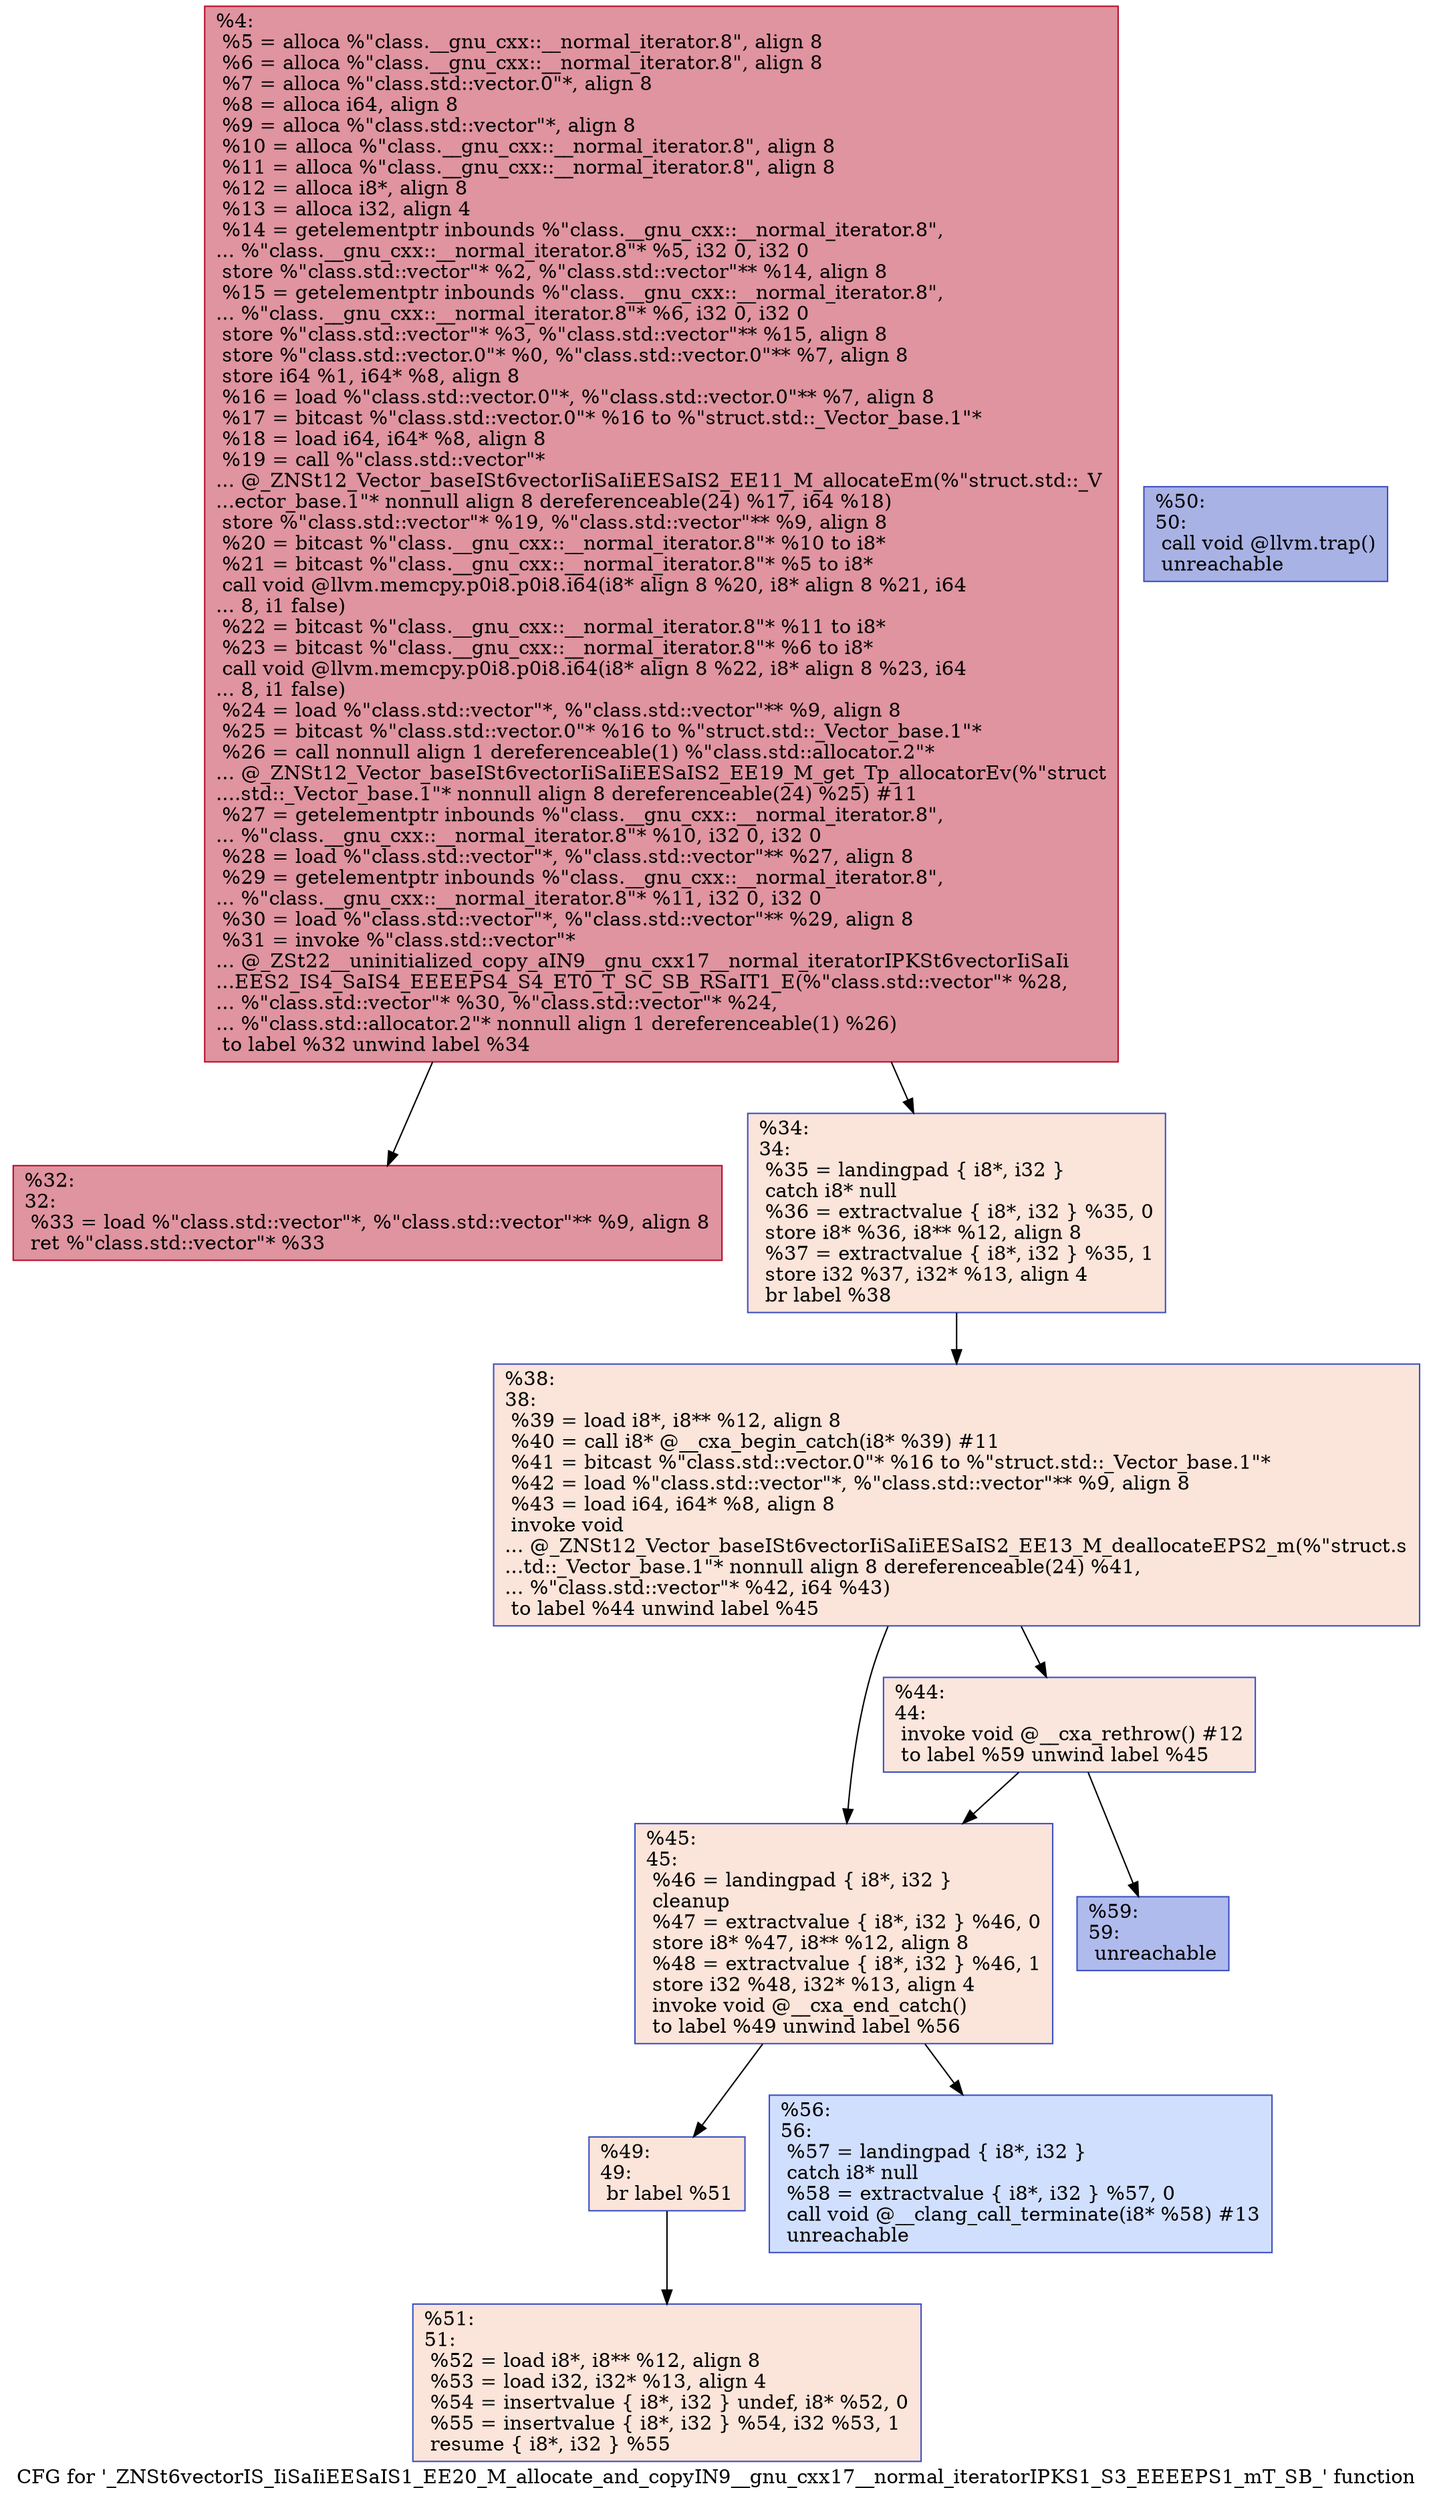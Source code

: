 digraph "CFG for '_ZNSt6vectorIS_IiSaIiEESaIS1_EE20_M_allocate_and_copyIN9__gnu_cxx17__normal_iteratorIPKS1_S3_EEEEPS1_mT_SB_' function" {
	label="CFG for '_ZNSt6vectorIS_IiSaIiEESaIS1_EE20_M_allocate_and_copyIN9__gnu_cxx17__normal_iteratorIPKS1_S3_EEEEPS1_mT_SB_' function";

	Node0x559aeab33280 [shape=record,color="#b70d28ff", style=filled, fillcolor="#b70d2870",label="{%4:\l  %5 = alloca %\"class.__gnu_cxx::__normal_iterator.8\", align 8\l  %6 = alloca %\"class.__gnu_cxx::__normal_iterator.8\", align 8\l  %7 = alloca %\"class.std::vector.0\"*, align 8\l  %8 = alloca i64, align 8\l  %9 = alloca %\"class.std::vector\"*, align 8\l  %10 = alloca %\"class.__gnu_cxx::__normal_iterator.8\", align 8\l  %11 = alloca %\"class.__gnu_cxx::__normal_iterator.8\", align 8\l  %12 = alloca i8*, align 8\l  %13 = alloca i32, align 4\l  %14 = getelementptr inbounds %\"class.__gnu_cxx::__normal_iterator.8\",\l... %\"class.__gnu_cxx::__normal_iterator.8\"* %5, i32 0, i32 0\l  store %\"class.std::vector\"* %2, %\"class.std::vector\"** %14, align 8\l  %15 = getelementptr inbounds %\"class.__gnu_cxx::__normal_iterator.8\",\l... %\"class.__gnu_cxx::__normal_iterator.8\"* %6, i32 0, i32 0\l  store %\"class.std::vector\"* %3, %\"class.std::vector\"** %15, align 8\l  store %\"class.std::vector.0\"* %0, %\"class.std::vector.0\"** %7, align 8\l  store i64 %1, i64* %8, align 8\l  %16 = load %\"class.std::vector.0\"*, %\"class.std::vector.0\"** %7, align 8\l  %17 = bitcast %\"class.std::vector.0\"* %16 to %\"struct.std::_Vector_base.1\"*\l  %18 = load i64, i64* %8, align 8\l  %19 = call %\"class.std::vector\"*\l... @_ZNSt12_Vector_baseISt6vectorIiSaIiEESaIS2_EE11_M_allocateEm(%\"struct.std::_V\l...ector_base.1\"* nonnull align 8 dereferenceable(24) %17, i64 %18)\l  store %\"class.std::vector\"* %19, %\"class.std::vector\"** %9, align 8\l  %20 = bitcast %\"class.__gnu_cxx::__normal_iterator.8\"* %10 to i8*\l  %21 = bitcast %\"class.__gnu_cxx::__normal_iterator.8\"* %5 to i8*\l  call void @llvm.memcpy.p0i8.p0i8.i64(i8* align 8 %20, i8* align 8 %21, i64\l... 8, i1 false)\l  %22 = bitcast %\"class.__gnu_cxx::__normal_iterator.8\"* %11 to i8*\l  %23 = bitcast %\"class.__gnu_cxx::__normal_iterator.8\"* %6 to i8*\l  call void @llvm.memcpy.p0i8.p0i8.i64(i8* align 8 %22, i8* align 8 %23, i64\l... 8, i1 false)\l  %24 = load %\"class.std::vector\"*, %\"class.std::vector\"** %9, align 8\l  %25 = bitcast %\"class.std::vector.0\"* %16 to %\"struct.std::_Vector_base.1\"*\l  %26 = call nonnull align 1 dereferenceable(1) %\"class.std::allocator.2\"*\l... @_ZNSt12_Vector_baseISt6vectorIiSaIiEESaIS2_EE19_M_get_Tp_allocatorEv(%\"struct\l....std::_Vector_base.1\"* nonnull align 8 dereferenceable(24) %25) #11\l  %27 = getelementptr inbounds %\"class.__gnu_cxx::__normal_iterator.8\",\l... %\"class.__gnu_cxx::__normal_iterator.8\"* %10, i32 0, i32 0\l  %28 = load %\"class.std::vector\"*, %\"class.std::vector\"** %27, align 8\l  %29 = getelementptr inbounds %\"class.__gnu_cxx::__normal_iterator.8\",\l... %\"class.__gnu_cxx::__normal_iterator.8\"* %11, i32 0, i32 0\l  %30 = load %\"class.std::vector\"*, %\"class.std::vector\"** %29, align 8\l  %31 = invoke %\"class.std::vector\"*\l... @_ZSt22__uninitialized_copy_aIN9__gnu_cxx17__normal_iteratorIPKSt6vectorIiSaIi\l...EES2_IS4_SaIS4_EEEEPS4_S4_ET0_T_SC_SB_RSaIT1_E(%\"class.std::vector\"* %28,\l... %\"class.std::vector\"* %30, %\"class.std::vector\"* %24,\l... %\"class.std::allocator.2\"* nonnull align 1 dereferenceable(1) %26)\l          to label %32 unwind label %34\l}"];
	Node0x559aeab33280 -> Node0x559aeab34220;
	Node0x559aeab33280 -> Node0x559aeab34650;
	Node0x559aeab34220 [shape=record,color="#b70d28ff", style=filled, fillcolor="#b70d2870",label="{%32:\l32:                                               \l  %33 = load %\"class.std::vector\"*, %\"class.std::vector\"** %9, align 8\l  ret %\"class.std::vector\"* %33\l}"];
	Node0x559aeab34650 [shape=record,color="#3d50c3ff", style=filled, fillcolor="#f5c1a970",label="{%34:\l34:                                               \l  %35 = landingpad \{ i8*, i32 \}\l          catch i8* null\l  %36 = extractvalue \{ i8*, i32 \} %35, 0\l  store i8* %36, i8** %12, align 8\l  %37 = extractvalue \{ i8*, i32 \} %35, 1\l  store i32 %37, i32* %13, align 4\l  br label %38\l}"];
	Node0x559aeab34650 -> Node0x559aeab34ca0;
	Node0x559aeab34ca0 [shape=record,color="#3d50c3ff", style=filled, fillcolor="#f5c1a970",label="{%38:\l38:                                               \l  %39 = load i8*, i8** %12, align 8\l  %40 = call i8* @__cxa_begin_catch(i8* %39) #11\l  %41 = bitcast %\"class.std::vector.0\"* %16 to %\"struct.std::_Vector_base.1\"*\l  %42 = load %\"class.std::vector\"*, %\"class.std::vector\"** %9, align 8\l  %43 = load i64, i64* %8, align 8\l  invoke void\l... @_ZNSt12_Vector_baseISt6vectorIiSaIiEESaIS2_EE13_M_deallocateEPS2_m(%\"struct.s\l...td::_Vector_base.1\"* nonnull align 8 dereferenceable(24) %41,\l... %\"class.std::vector\"* %42, i64 %43)\l          to label %44 unwind label %45\l}"];
	Node0x559aeab34ca0 -> Node0x559aeab35090;
	Node0x559aeab34ca0 -> Node0x559aeab350e0;
	Node0x559aeab35090 [shape=record,color="#3d50c3ff", style=filled, fillcolor="#f3c7b170",label="{%44:\l44:                                               \l  invoke void @__cxa_rethrow() #12\l          to label %59 unwind label %45\l}"];
	Node0x559aeab35090 -> Node0x559aeab35040;
	Node0x559aeab35090 -> Node0x559aeab350e0;
	Node0x559aeab350e0 [shape=record,color="#3d50c3ff", style=filled, fillcolor="#f5c1a970",label="{%45:\l45:                                               \l  %46 = landingpad \{ i8*, i32 \}\l          cleanup\l  %47 = extractvalue \{ i8*, i32 \} %46, 0\l  store i8* %47, i8** %12, align 8\l  %48 = extractvalue \{ i8*, i32 \} %46, 1\l  store i32 %48, i32* %13, align 4\l  invoke void @__cxa_end_catch()\l          to label %49 unwind label %56\l}"];
	Node0x559aeab350e0 -> Node0x559aeab35660;
	Node0x559aeab350e0 -> Node0x559aeab356b0;
	Node0x559aeab35660 [shape=record,color="#3d50c3ff", style=filled, fillcolor="#f5c1a970",label="{%49:\l49:                                               \l  br label %51\l}"];
	Node0x559aeab35660 -> Node0x559aeab35810;
	Node0x559aeab358d0 [shape=record,color="#3d50c3ff", style=filled, fillcolor="#3d50c370",label="{%50:\l50:                                               \l  call void @llvm.trap()\l  unreachable\l}"];
	Node0x559aeab35810 [shape=record,color="#3d50c3ff", style=filled, fillcolor="#f5c1a970",label="{%51:\l51:                                               \l  %52 = load i8*, i8** %12, align 8\l  %53 = load i32, i32* %13, align 4\l  %54 = insertvalue \{ i8*, i32 \} undef, i8* %52, 0\l  %55 = insertvalue \{ i8*, i32 \} %54, i32 %53, 1\l  resume \{ i8*, i32 \} %55\l}"];
	Node0x559aeab356b0 [shape=record,color="#3d50c3ff", style=filled, fillcolor="#96b7ff70",label="{%56:\l56:                                               \l  %57 = landingpad \{ i8*, i32 \}\l          catch i8* null\l  %58 = extractvalue \{ i8*, i32 \} %57, 0\l  call void @__clang_call_terminate(i8* %58) #13\l  unreachable\l}"];
	Node0x559aeab35040 [shape=record,color="#3d50c3ff", style=filled, fillcolor="#4c66d670",label="{%59:\l59:                                               \l  unreachable\l}"];
}
